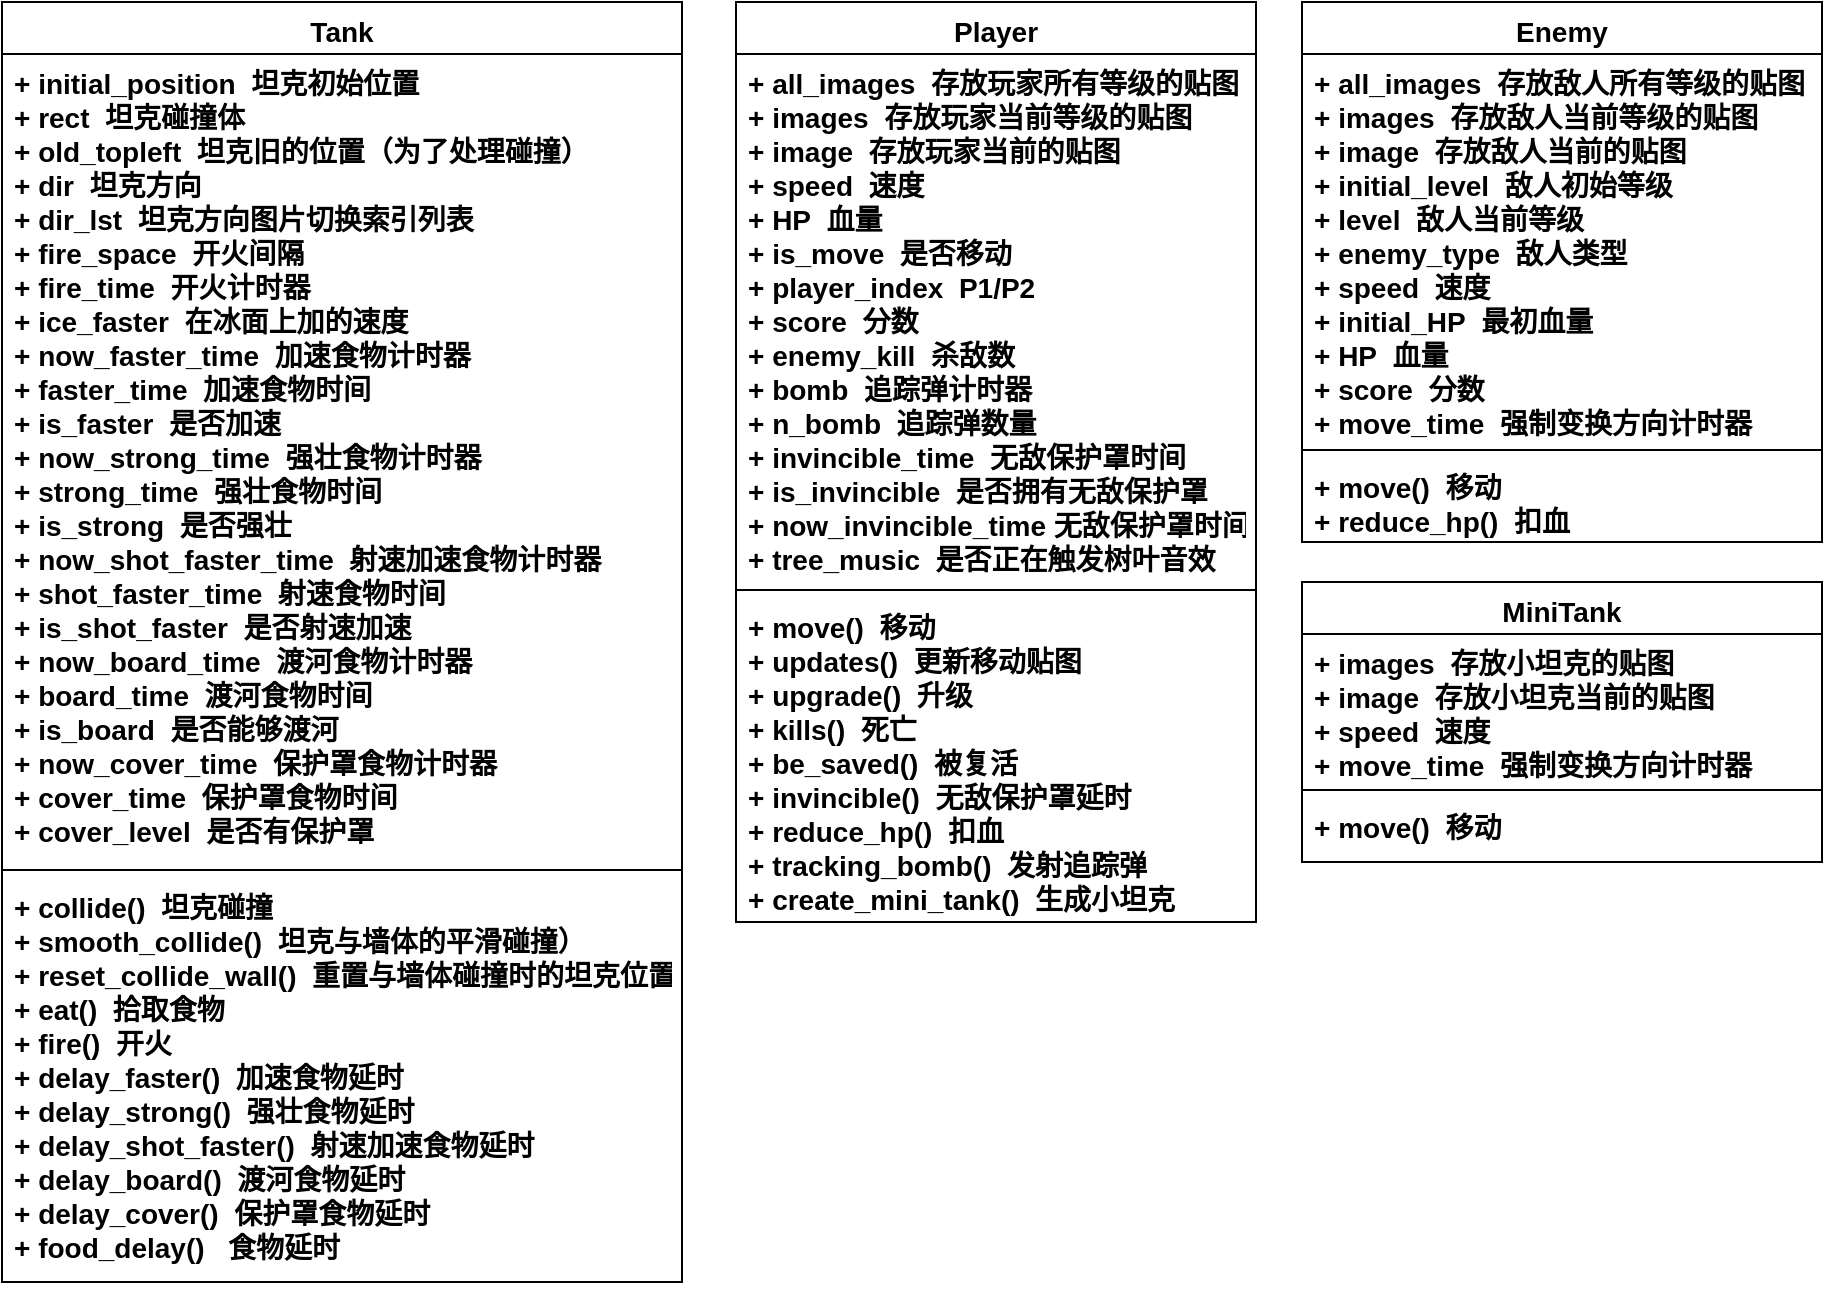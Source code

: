 <mxfile version="20.6.1" type="github">
  <diagram id="EKAWYOUytsTi9JNAZNzG" name="第 1 页">
    <mxGraphModel dx="1346" dy="740" grid="1" gridSize="10" guides="1" tooltips="1" connect="1" arrows="1" fold="1" page="1" pageScale="1" pageWidth="827" pageHeight="1169" math="0" shadow="0">
      <root>
        <mxCell id="0" />
        <mxCell id="1" parent="0" />
        <mxCell id="ogBkBNcGwWRkmcyde_T6-1" value="Tank" style="swimlane;fontStyle=1;align=center;verticalAlign=top;childLayout=stackLayout;horizontal=1;startSize=26;horizontalStack=0;resizeParent=1;resizeParentMax=0;resizeLast=0;collapsible=1;marginBottom=0;fontSize=14;" vertex="1" parent="1">
          <mxGeometry x="200" y="150" width="340" height="640" as="geometry" />
        </mxCell>
        <mxCell id="ogBkBNcGwWRkmcyde_T6-2" value="+ initial_position  坦克初始位置&#xa;+ rect  坦克碰撞体&#xa;+ old_topleft  坦克旧的位置（为了处理碰撞）&#xa;+ dir  坦克方向&#xa;+ dir_lst  坦克方向图片切换索引列表&#xa;+ fire_space  开火间隔&#xa;+ fire_time  开火计时器&#xa;+ ice_faster  在冰面上加的速度&#xa;+ now_faster_time  加速食物计时器&#xa;+ faster_time  加速食物时间&#xa;+ is_faster  是否加速&#xa;+ now_strong_time  强壮食物计时器&#xa;+ strong_time  强壮食物时间&#xa;+ is_strong  是否强壮&#xa;+ now_shot_faster_time  射速加速食物计时器&#xa;+ shot_faster_time  射速食物时间&#xa;+ is_shot_faster  是否射速加速&#xa;+ now_board_time  渡河食物计时器&#xa;+ board_time  渡河食物时间&#xa;+ is_board  是否能够渡河&#xa;+ now_cover_time  保护罩食物计时器&#xa;+ cover_time  保护罩食物时间&#xa;+ cover_level  是否有保护罩" style="text;strokeColor=none;fillColor=none;align=left;verticalAlign=top;spacingLeft=4;spacingRight=4;overflow=hidden;rotatable=0;points=[[0,0.5],[1,0.5]];portConstraint=eastwest;fontSize=14;fontStyle=1" vertex="1" parent="ogBkBNcGwWRkmcyde_T6-1">
          <mxGeometry y="26" width="340" height="404" as="geometry" />
        </mxCell>
        <mxCell id="ogBkBNcGwWRkmcyde_T6-3" value="" style="line;strokeWidth=1;fillColor=none;align=left;verticalAlign=middle;spacingTop=-1;spacingLeft=3;spacingRight=3;rotatable=0;labelPosition=right;points=[];portConstraint=eastwest;strokeColor=inherit;" vertex="1" parent="ogBkBNcGwWRkmcyde_T6-1">
          <mxGeometry y="430" width="340" height="8" as="geometry" />
        </mxCell>
        <mxCell id="ogBkBNcGwWRkmcyde_T6-4" value="+ collide()  坦克碰撞&#xa;+ smooth_collide()  坦克与墙体的平滑碰撞）&#xa;+ reset_collide_wall()  重置与墙体碰撞时的坦克位置&#xa;+ eat()  拾取食物&#xa;+ fire()  开火&#xa;+ delay_faster()  加速食物延时&#xa;+ delay_strong()  强壮食物延时&#xa;+ delay_shot_faster()  射速加速食物延时&#xa;+ delay_board()  渡河食物延时&#xa;+ delay_cover()  保护罩食物延时&#xa;+ food_delay()   食物延时" style="text;strokeColor=none;fillColor=none;align=left;verticalAlign=top;spacingLeft=4;spacingRight=4;overflow=hidden;rotatable=0;points=[[0,0.5],[1,0.5]];portConstraint=eastwest;fontSize=14;fontStyle=1" vertex="1" parent="ogBkBNcGwWRkmcyde_T6-1">
          <mxGeometry y="438" width="340" height="202" as="geometry" />
        </mxCell>
        <mxCell id="ogBkBNcGwWRkmcyde_T6-5" value="Player" style="swimlane;fontStyle=1;align=center;verticalAlign=top;childLayout=stackLayout;horizontal=1;startSize=26;horizontalStack=0;resizeParent=1;resizeParentMax=0;resizeLast=0;collapsible=1;marginBottom=0;fontSize=14;" vertex="1" parent="1">
          <mxGeometry x="567" y="150" width="260" height="460" as="geometry" />
        </mxCell>
        <mxCell id="ogBkBNcGwWRkmcyde_T6-6" value="+ all_images  存放玩家所有等级的贴图&#xa;+ images  存放玩家当前等级的贴图&#xa;+ image  存放玩家当前的贴图&#xa;+ speed  速度&#xa;+ HP  血量&#xa;+ is_move  是否移动&#xa;+ player_index  P1/P2&#xa;+ score  分数&#xa;+ enemy_kill  杀敌数&#xa;+ bomb  追踪弹计时器&#xa;+ n_bomb  追踪弹数量&#xa;+ invincible_time  无敌保护罩时间&#xa;+ is_invincible  是否拥有无敌保护罩&#xa;+ now_invincible_time 无敌保护罩时间 &#xa;+ tree_music  是否正在触发树叶音效" style="text;strokeColor=none;fillColor=none;align=left;verticalAlign=top;spacingLeft=4;spacingRight=4;overflow=hidden;rotatable=0;points=[[0,0.5],[1,0.5]];portConstraint=eastwest;fontSize=14;fontStyle=1" vertex="1" parent="ogBkBNcGwWRkmcyde_T6-5">
          <mxGeometry y="26" width="260" height="264" as="geometry" />
        </mxCell>
        <mxCell id="ogBkBNcGwWRkmcyde_T6-7" value="" style="line;strokeWidth=1;fillColor=none;align=left;verticalAlign=middle;spacingTop=-1;spacingLeft=3;spacingRight=3;rotatable=0;labelPosition=right;points=[];portConstraint=eastwest;strokeColor=inherit;" vertex="1" parent="ogBkBNcGwWRkmcyde_T6-5">
          <mxGeometry y="290" width="260" height="8" as="geometry" />
        </mxCell>
        <mxCell id="ogBkBNcGwWRkmcyde_T6-8" value="+ move()  移动&#xa;+ updates()  更新移动贴图&#xa;+ upgrade()  升级&#xa;+ kills()  死亡&#xa;+ be_saved()  被复活&#xa;+ invincible()  无敌保护罩延时&#xa;+ reduce_hp()  扣血&#xa;+ tracking_bomb()  发射追踪弹&#xa;+ create_mini_tank()  生成小坦克" style="text;strokeColor=none;fillColor=none;align=left;verticalAlign=top;spacingLeft=4;spacingRight=4;overflow=hidden;rotatable=0;points=[[0,0.5],[1,0.5]];portConstraint=eastwest;fontSize=14;fontStyle=1" vertex="1" parent="ogBkBNcGwWRkmcyde_T6-5">
          <mxGeometry y="298" width="260" height="162" as="geometry" />
        </mxCell>
        <mxCell id="ogBkBNcGwWRkmcyde_T6-9" value="Enemy" style="swimlane;fontStyle=1;align=center;verticalAlign=top;childLayout=stackLayout;horizontal=1;startSize=26;horizontalStack=0;resizeParent=1;resizeParentMax=0;resizeLast=0;collapsible=1;marginBottom=0;fontSize=14;" vertex="1" parent="1">
          <mxGeometry x="850" y="150" width="260" height="270" as="geometry" />
        </mxCell>
        <mxCell id="ogBkBNcGwWRkmcyde_T6-10" value="+ all_images  存放敌人所有等级的贴图&#xa;+ images  存放敌人当前等级的贴图&#xa;+ image  存放敌人当前的贴图&#xa;+ initial_level  敌人初始等级&#xa;+ level  敌人当前等级&#xa;+ enemy_type  敌人类型&#xa;+ speed  速度&#xa;+ initial_HP  最初血量&#xa;+ HP  血量&#xa;+ score  分数&#xa;+ move_time  强制变换方向计时器" style="text;strokeColor=none;fillColor=none;align=left;verticalAlign=top;spacingLeft=4;spacingRight=4;overflow=hidden;rotatable=0;points=[[0,0.5],[1,0.5]];portConstraint=eastwest;fontSize=14;fontStyle=1" vertex="1" parent="ogBkBNcGwWRkmcyde_T6-9">
          <mxGeometry y="26" width="260" height="194" as="geometry" />
        </mxCell>
        <mxCell id="ogBkBNcGwWRkmcyde_T6-11" value="" style="line;strokeWidth=1;fillColor=none;align=left;verticalAlign=middle;spacingTop=-1;spacingLeft=3;spacingRight=3;rotatable=0;labelPosition=right;points=[];portConstraint=eastwest;strokeColor=inherit;" vertex="1" parent="ogBkBNcGwWRkmcyde_T6-9">
          <mxGeometry y="220" width="260" height="8" as="geometry" />
        </mxCell>
        <mxCell id="ogBkBNcGwWRkmcyde_T6-12" value="+ move()  移动&#xa;+ reduce_hp()  扣血" style="text;strokeColor=none;fillColor=none;align=left;verticalAlign=top;spacingLeft=4;spacingRight=4;overflow=hidden;rotatable=0;points=[[0,0.5],[1,0.5]];portConstraint=eastwest;fontSize=14;fontStyle=1" vertex="1" parent="ogBkBNcGwWRkmcyde_T6-9">
          <mxGeometry y="228" width="260" height="42" as="geometry" />
        </mxCell>
        <mxCell id="ogBkBNcGwWRkmcyde_T6-13" value="MiniTank" style="swimlane;fontStyle=1;align=center;verticalAlign=top;childLayout=stackLayout;horizontal=1;startSize=26;horizontalStack=0;resizeParent=1;resizeParentMax=0;resizeLast=0;collapsible=1;marginBottom=0;fontSize=14;" vertex="1" parent="1">
          <mxGeometry x="850" y="440" width="260" height="140" as="geometry" />
        </mxCell>
        <mxCell id="ogBkBNcGwWRkmcyde_T6-14" value="+ images  存放小坦克的贴图&#xa;+ image  存放小坦克当前的贴图&#xa;+ speed  速度&#xa;+ move_time  强制变换方向计时器" style="text;strokeColor=none;fillColor=none;align=left;verticalAlign=top;spacingLeft=4;spacingRight=4;overflow=hidden;rotatable=0;points=[[0,0.5],[1,0.5]];portConstraint=eastwest;fontSize=14;fontStyle=1" vertex="1" parent="ogBkBNcGwWRkmcyde_T6-13">
          <mxGeometry y="26" width="260" height="74" as="geometry" />
        </mxCell>
        <mxCell id="ogBkBNcGwWRkmcyde_T6-15" value="" style="line;strokeWidth=1;fillColor=none;align=left;verticalAlign=middle;spacingTop=-1;spacingLeft=3;spacingRight=3;rotatable=0;labelPosition=right;points=[];portConstraint=eastwest;strokeColor=inherit;" vertex="1" parent="ogBkBNcGwWRkmcyde_T6-13">
          <mxGeometry y="100" width="260" height="8" as="geometry" />
        </mxCell>
        <mxCell id="ogBkBNcGwWRkmcyde_T6-16" value="+ move()  移动" style="text;strokeColor=none;fillColor=none;align=left;verticalAlign=top;spacingLeft=4;spacingRight=4;overflow=hidden;rotatable=0;points=[[0,0.5],[1,0.5]];portConstraint=eastwest;fontSize=14;fontStyle=1" vertex="1" parent="ogBkBNcGwWRkmcyde_T6-13">
          <mxGeometry y="108" width="260" height="32" as="geometry" />
        </mxCell>
      </root>
    </mxGraphModel>
  </diagram>
</mxfile>
